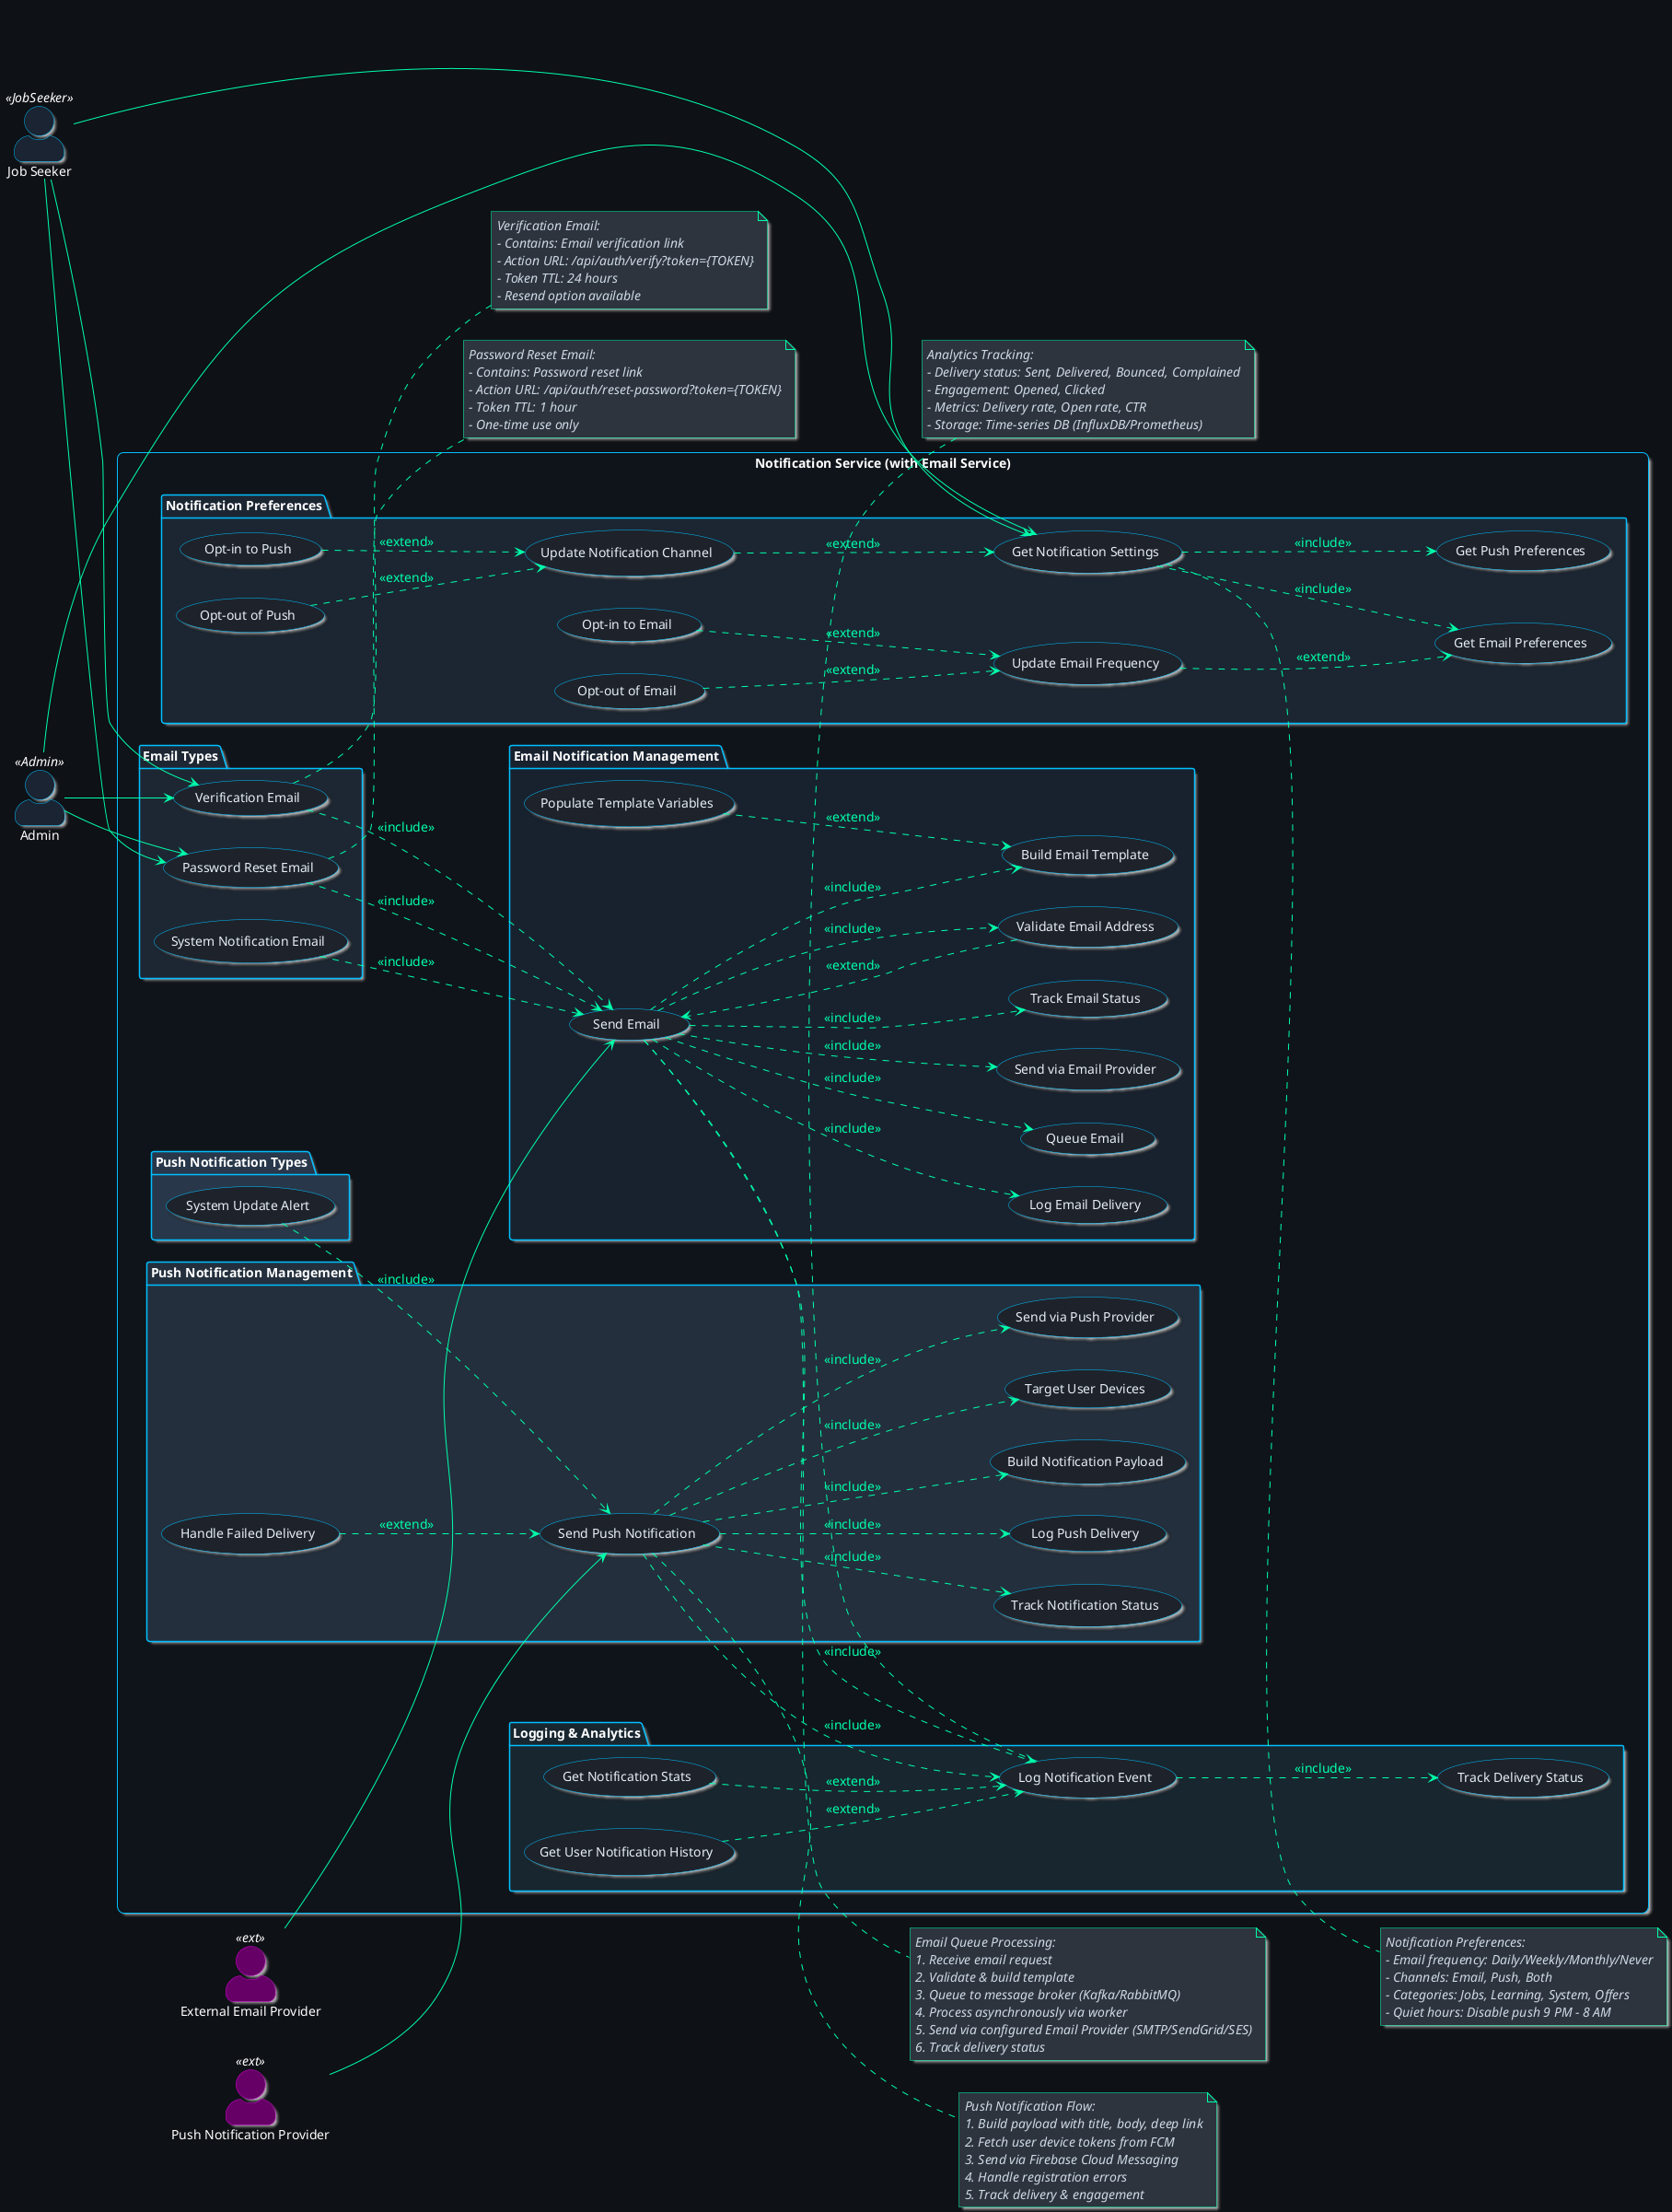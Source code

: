 @startuml Notification Service
left to right direction
skinparam actorStyle awesome

' 🌙 ====== Global Dark Theme ======
skinparam backgroundColor #0e1116
skinparam defaultFontName "Segoe UI"
skinparam defaultFontSize 14
skinparam shadowing true

' ====== Use Case Styling ======
skinparam usecase {
  BackgroundColor #1e232b
  BorderColor #00bfff
  ArrowColor #ffffff
  FontColor #e6edf3
  FontStyle plain
}

' ====== Package Styling ======
skinparam package {
  BackgroundColor #141820
  BorderColor #00bfff
  FontColor #ffffff
  FontStyle bold
}

' ====== Rectangle (System Boundary) ======
skinparam rectangle {
  BackgroundColor #0f141a
  BorderColor #00bfff
  RoundCorner 15
  FontColor #ffffff
  FontStyle bold
}

' ====== Note Styling ======
skinparam note {
  BackgroundColor #2d343e
  BorderColor #00ffaa
  FontColor #cdd9e5
  FontStyle italic
}

' ====== Actor Colors ======
skinparam actor {
  FontColor #ffffff
  BorderColor #00bfff
  BackgroundColor #1a2432
  FontSize 14
}

skinparam actor<<s>> {
  BackgroundColor #4d4d00
  BorderColor #ffff00
}
skinparam actor<<ext>> {
  BackgroundColor #660066
  BorderColor #cc00cc
}

' ====== Relationship Colors ======
skinparam Arrow {
  Color #00ffaa
  FontColor #00ffaa
}
skinparam Arrow<<include>> {
  Color #0099ff
  FontColor #0099ff
  LineStyle dotted
}
skinparam Arrow<<extend>> {
  Color #ff9900
  FontColor #ff9900
  LineStyle dashed
}

' ====== Actors ======
actor "External Email Provider" as EMAILPROVIDER <<ext>>
actor "Push Notification Provider" as PUSHPROVIDER <<ext>>
actor "Job Seeker" as JS <<JobSeeker>>
actor "Admin" as A <<Admin>>

rectangle "Notification Service (with Email Service)" {
    
    ' ========== Email Notifications ==========
    package "Email Notification Management" #18222f {
        usecase "Send Email" as UC1
        usecase "Queue Email" as UC1a
        usecase "Build Email Template" as UC1b
        usecase "Populate Template Variables" as UC1c
        usecase "Validate Email Address" as UC1d
        usecase "Send via Email Provider" as UC1e
        usecase "Track Email Status" as UC1f
        usecase "Log Email Delivery" as UC1g
    }
    
    ' ========== Email Types ==========
    package "Email Types" #1d2733 {
        usecase "Verification Email" as UC2
        usecase "Password Reset Email" as UC3
        usecase "System Notification Email" as UC9
    }
    
    ' ========== Push Notifications ==========
    package "Push Notification Management" #232f3d {
        usecase "Send Push Notification" as UC11
        usecase "Build Notification Payload" as UC11a
        usecase "Target User Devices" as UC11b
        usecase "Send via Push Provider" as UC11c
        usecase "Handle Failed Delivery" as UC11d
        usecase "Track Notification Status" as UC11e
        usecase "Log Push Delivery" as UC11f
    }
    
    ' ========== Push Notification Types ==========
    package "Push Notification Types" #283749 {
        usecase "System Update Alert" as UC19
    }
    
    ' ========== Notification Preferences ==========
    package "Notification Preferences" #1b2632 {
        usecase "Get Notification Settings" as UC20
        usecase "Get Email Preferences" as UC20a
        usecase "Get Push Preferences" as UC20b
        usecase "Update Email Frequency" as UC21
        usecase "Update Notification Channel" as UC22
        usecase "Opt-in to Email" as UC23
        usecase "Opt-out of Email" as UC24
        usecase "Opt-in to Push" as UC25
        usecase "Opt-out of Push" as UC26
    }
    
    ' ========== Notification Logging & Analytics ==========
    package "Logging & Analytics" #18262f {
        usecase "Log Notification Event" as UC34
        usecase "Track Delivery Status" as UC34a
        usecase "Get Notification Stats" as UC35
        usecase "Get User Notification History" as UC37
    }
}

' ========== Microservice Event Associations ==========

EMAILPROVIDER --> UC1
PUSHPROVIDER --> UC11
JS --> UC20
JS --> UC2
JS --> UC3
A --> UC20
A --> UC2
A --> UC3

' ========== Include Relationships ==========
UC1 ..> UC1a : <<include>>
UC1 ..> UC1b : <<include>>
UC1 ..> UC1d : <<include>>
UC1 ..> UC1e : <<include>>
UC1 ..> UC1f : <<include>>
UC1 ..> UC1g : <<include>>
UC1 ..> UC34 : <<include>>
UC2 ..> UC1 : <<include>>
UC3 ..> UC1 : <<include>>
UC9 ..> UC1 : <<include>>
UC11 ..> UC11a : <<include>>
UC11 ..> UC11b : <<include>>
UC11 ..> UC11c : <<include>>
UC11 ..> UC11e : <<include>>
UC11 ..> UC11f : <<include>>
UC11 ..> UC34 : <<include>>
UC19 ..> UC11 : <<include>>
UC20 ..> UC20a : <<include>>
UC20 ..> UC20b : <<include>>
UC34 ..> UC34a : <<include>>

' ========== Extend Relationships ==========
UC1c ..> UC1b : <<extend>>
UC1d ..> UC1 : <<extend>>
UC11d ..> UC11 : <<extend>>
UC21 ..> UC20a : <<extend>>
UC22 ..> UC20 : <<extend>>
UC23 ..> UC21 : <<extend>>
UC24 ..> UC21 : <<extend>>
UC25 ..> UC22 : <<extend>>
UC26 ..> UC22 : <<extend>>
UC35 ..> UC34 : <<extend>>
UC37 ..> UC34 : <<extend>>

' ====== Notes ======
note right of UC1
  Email Queue Processing:
  1. Receive email request
  2. Validate & build template
  3. Queue to message broker (Kafka/RabbitMQ)
  4. Process asynchronously via worker
  5. Send via configured Email Provider (SMTP/SendGrid/SES)
  6. Track delivery status
end note

note right of UC2
  Verification Email:
  - Contains: Email verification link
  - Action URL: /api/auth/verify?token={TOKEN}
  - Token TTL: 24 hours
  - Resend option available
end note

note right of UC3
  Password Reset Email:
  - Contains: Password reset link
  - Action URL: /api/auth/reset-password?token={TOKEN}
  - Token TTL: 1 hour
  - One-time use only
end note

note right of UC11
  Push Notification Flow:
  1. Build payload with title, body, deep link
  2. Fetch user device tokens from FCM
  3. Send via Firebase Cloud Messaging
  4. Handle registration errors
  5. Track delivery & engagement
end note

note right of UC20
  Notification Preferences:
  - Email frequency: Daily/Weekly/Monthly/Never
  - Channels: Email, Push, Both
  - Categories: Jobs, Learning, System, Offers
  - Quiet hours: Disable push 9 PM - 8 AM
end note

note bottom of UC34
  Analytics Tracking:
  - Delivery status: Sent, Delivered, Bounced, Complained
  - Engagement: Opened, Clicked
  - Metrics: Delivery rate, Open rate, CTR
  - Storage: Time-series DB (InfluxDB/Prometheus)
end note

@enduml